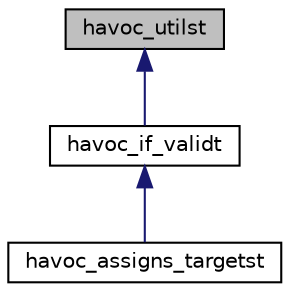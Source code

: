 digraph "havoc_utilst"
{
 // LATEX_PDF_SIZE
  bgcolor="transparent";
  edge [fontname="Helvetica",fontsize="10",labelfontname="Helvetica",labelfontsize="10"];
  node [fontname="Helvetica",fontsize="10",shape=record];
  Node1 [label="havoc_utilst",height=0.2,width=0.4,color="black", fillcolor="grey75", style="filled", fontcolor="black",tooltip=" "];
  Node1 -> Node2 [dir="back",color="midnightblue",fontsize="10",style="solid",fontname="Helvetica"];
  Node2 [label="havoc_if_validt",height=0.2,width=0.4,color="black",URL="$classhavoc__if__validt.html",tooltip="A class that overrides the low-level havocing functions in the base utility class,..."];
  Node2 -> Node3 [dir="back",color="midnightblue",fontsize="10",style="solid",fontname="Helvetica"];
  Node3 [label="havoc_assigns_targetst",height=0.2,width=0.4,color="black",URL="$classhavoc__assigns__targetst.html",tooltip="A class that further overrides the \"safe\" havoc utilities, and adds support for havocing pointer_obje..."];
}
